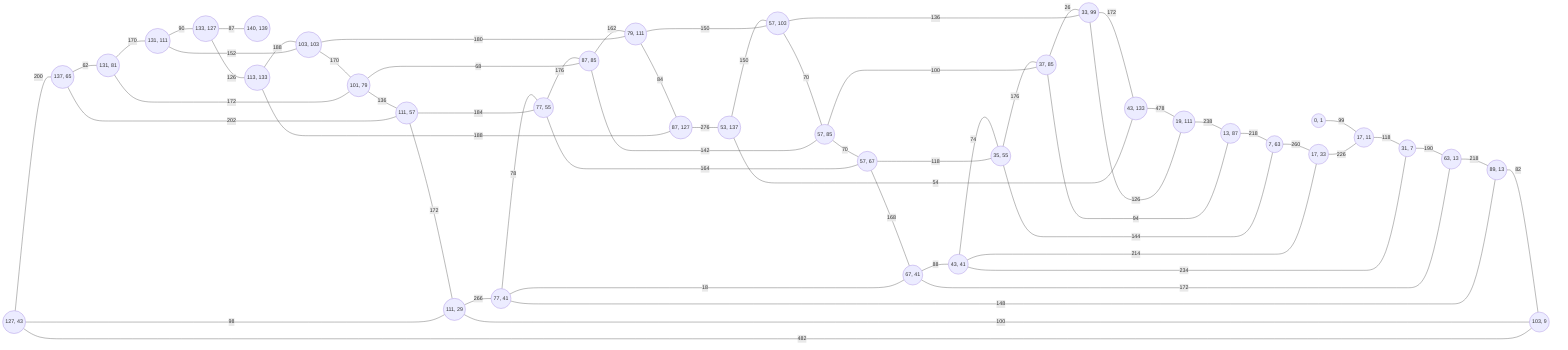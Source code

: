 flowchart LR
15((0, 1))-- 99 ---13((17, 11))
13((17, 11))-- 118 ---10((31, 7))
10((31, 7))-- 190 ---1((63, 13))
1((63, 13))-- 218 ---2((89, 13))
2((89, 13))-- 82 ---33((103, 9))
33((103, 9))-- 482 ---0((127, 43))
0((127, 43))-- 200 ---7((137, 65))
7((137, 65))-- 62 ---18((131, 81))
18((131, 81))-- 170 ---26((131, 111))
26((131, 111))-- 90 ---22((133, 127))
22((133, 127))-- 87 ---16((140, 139))
22((133, 127))-- 126 ---32((113, 133))
32((113, 133))-- 188 ---4((103, 103))
4((103, 103))-- 170 ---31((101, 79))
31((101, 79))-- 136 ---21((111, 57))
21((111, 57))-- 172 ---27((111, 29))
27((111, 29))-- 100 ---33((103, 9))
27((111, 29))-- 98 ---0((127, 43))
27((111, 29))-- 266 ---6((77, 41))
6((77, 41))-- 148 ---2((89, 13))
6((77, 41))-- 78 ---19((77, 55))
19((77, 55))-- 184 ---21((111, 57))
19((77, 55))-- 176 ---12((87, 85))
12((87, 85))-- 68 ---31((101, 79))
12((87, 85))-- 162 ---14((79, 111))
14((79, 111))-- 180 ---4((103, 103))
14((79, 111))-- 84 ---20((87, 127))
20((87, 127))-- 188 ---32((113, 133))
20((87, 127))-- 276 ---24((53, 137))
24((53, 137))-- 150 ---3((57, 103))
3((57, 103))-- 70 ---35((57, 85))
35((57, 85))-- 70 ---29((57, 67))
29((57, 67))-- 168 ---30((67, 41))
30((67, 41))-- 172 ---1((63, 13))
30((67, 41))-- 18 ---6((77, 41))
30((67, 41))-- 88 ---25((43, 41))
25((43, 41))-- 234 ---10((31, 7))
25((43, 41))-- 74 ---28((35, 55))
28((35, 55))-- 118 ---29((57, 67))
28((35, 55))-- 176 ---5((37, 85))
5((37, 85))-- 100 ---35((57, 85))
5((37, 85))-- 26 ---11((33, 99))
11((33, 99))-- 136 ---3((57, 103))
11((33, 99))-- 172 ---17((43, 133))
17((43, 133))-- 54 ---24((53, 137))
17((43, 133))-- 478 ---23((19, 111))
23((19, 111))-- 238 ---9((13, 87))
9((13, 87))-- 218 ---34((7, 63))
34((7, 63))-- 260 ---8((17, 33))
8((17, 33))-- 226 ---13((17, 11))
8((17, 33))-- 214 ---25((43, 41))
34((7, 63))-- 144 ---28((35, 55))
9((13, 87))-- 94 ---5((37, 85))
23((19, 111))-- 126 ---11((33, 99))
29((57, 67))-- 164 ---19((77, 55))
35((57, 85))-- 142 ---12((87, 85))
3((57, 103))-- 150 ---14((79, 111))
21((111, 57))-- 202 ---7((137, 65))
31((101, 79))-- 172 ---18((131, 81))
4((103, 103))-- 152 ---26((131, 111))